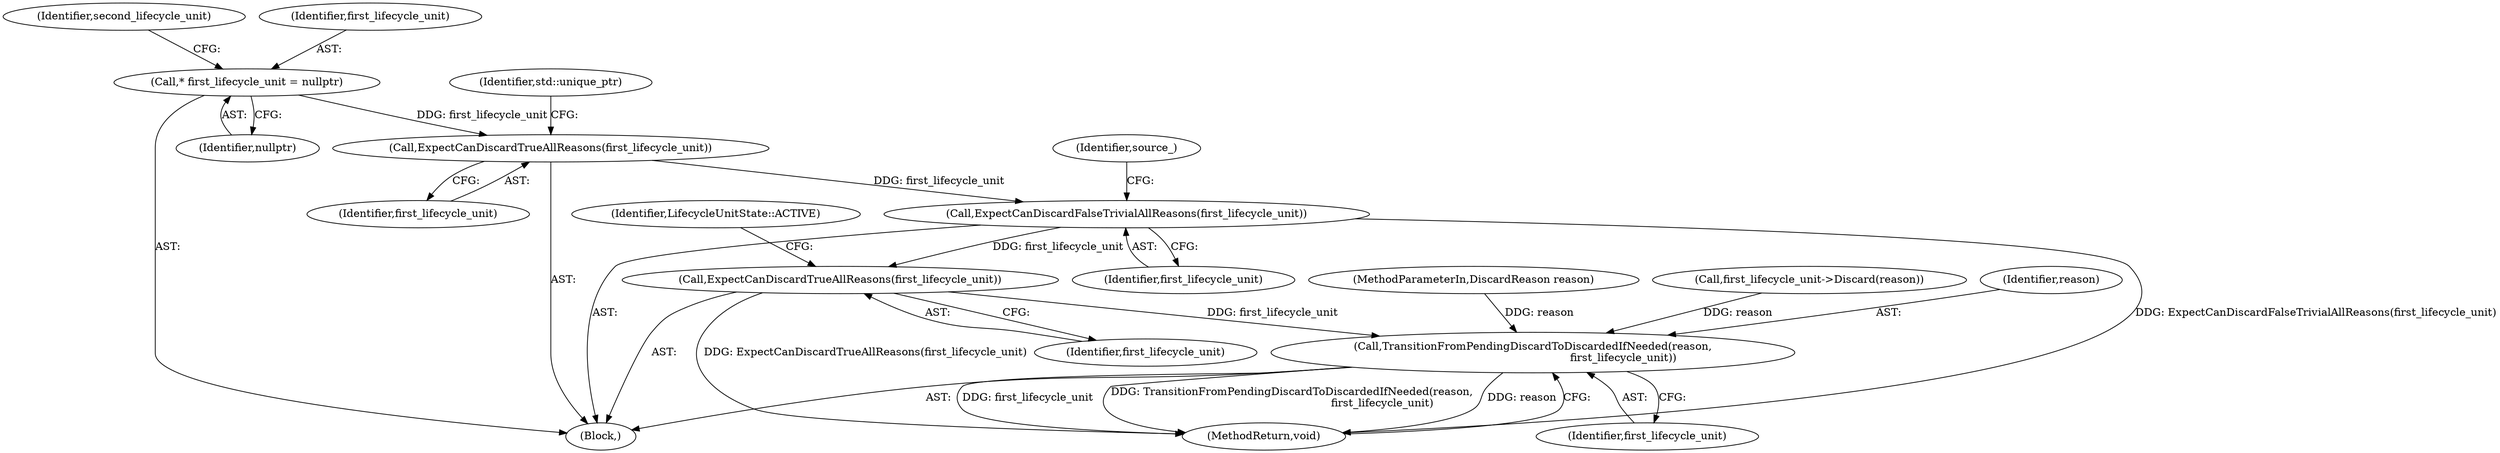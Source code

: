digraph "0_Chrome_7394cf6f43d7a86630d3eb1c728fd63c621b5530_7@pointer" {
"1000129" [label="(Call,ExpectCanDiscardFalseTrivialAllReasons(first_lifecycle_unit))"];
"1000119" [label="(Call,ExpectCanDiscardTrueAllReasons(first_lifecycle_unit))"];
"1000106" [label="(Call,* first_lifecycle_unit = nullptr)"];
"1000142" [label="(Call,ExpectCanDiscardTrueAllReasons(first_lifecycle_unit))"];
"1000152" [label="(Call,TransitionFromPendingDiscardToDiscardedIfNeeded(reason,\n                                                     first_lifecycle_unit))"];
"1000152" [label="(Call,TransitionFromPendingDiscardToDiscardedIfNeeded(reason,\n                                                     first_lifecycle_unit))"];
"1000106" [label="(Call,* first_lifecycle_unit = nullptr)"];
"1000111" [label="(Identifier,second_lifecycle_unit)"];
"1000130" [label="(Identifier,first_lifecycle_unit)"];
"1000123" [label="(Identifier,std::unique_ptr)"];
"1000104" [label="(Block,)"];
"1000134" [label="(Identifier,source_)"];
"1000156" [label="(MethodReturn,void)"];
"1000147" [label="(Call,first_lifecycle_unit->Discard(reason))"];
"1000143" [label="(Identifier,first_lifecycle_unit)"];
"1000108" [label="(Identifier,nullptr)"];
"1000107" [label="(Identifier,first_lifecycle_unit)"];
"1000154" [label="(Identifier,first_lifecycle_unit)"];
"1000129" [label="(Call,ExpectCanDiscardFalseTrivialAllReasons(first_lifecycle_unit))"];
"1000120" [label="(Identifier,first_lifecycle_unit)"];
"1000153" [label="(Identifier,reason)"];
"1000119" [label="(Call,ExpectCanDiscardTrueAllReasons(first_lifecycle_unit))"];
"1000103" [label="(MethodParameterIn,DiscardReason reason)"];
"1000142" [label="(Call,ExpectCanDiscardTrueAllReasons(first_lifecycle_unit))"];
"1000145" [label="(Identifier,LifecycleUnitState::ACTIVE)"];
"1000129" -> "1000104"  [label="AST: "];
"1000129" -> "1000130"  [label="CFG: "];
"1000130" -> "1000129"  [label="AST: "];
"1000134" -> "1000129"  [label="CFG: "];
"1000129" -> "1000156"  [label="DDG: ExpectCanDiscardFalseTrivialAllReasons(first_lifecycle_unit)"];
"1000119" -> "1000129"  [label="DDG: first_lifecycle_unit"];
"1000129" -> "1000142"  [label="DDG: first_lifecycle_unit"];
"1000119" -> "1000104"  [label="AST: "];
"1000119" -> "1000120"  [label="CFG: "];
"1000120" -> "1000119"  [label="AST: "];
"1000123" -> "1000119"  [label="CFG: "];
"1000106" -> "1000119"  [label="DDG: first_lifecycle_unit"];
"1000106" -> "1000104"  [label="AST: "];
"1000106" -> "1000108"  [label="CFG: "];
"1000107" -> "1000106"  [label="AST: "];
"1000108" -> "1000106"  [label="AST: "];
"1000111" -> "1000106"  [label="CFG: "];
"1000142" -> "1000104"  [label="AST: "];
"1000142" -> "1000143"  [label="CFG: "];
"1000143" -> "1000142"  [label="AST: "];
"1000145" -> "1000142"  [label="CFG: "];
"1000142" -> "1000156"  [label="DDG: ExpectCanDiscardTrueAllReasons(first_lifecycle_unit)"];
"1000142" -> "1000152"  [label="DDG: first_lifecycle_unit"];
"1000152" -> "1000104"  [label="AST: "];
"1000152" -> "1000154"  [label="CFG: "];
"1000153" -> "1000152"  [label="AST: "];
"1000154" -> "1000152"  [label="AST: "];
"1000156" -> "1000152"  [label="CFG: "];
"1000152" -> "1000156"  [label="DDG: first_lifecycle_unit"];
"1000152" -> "1000156"  [label="DDG: TransitionFromPendingDiscardToDiscardedIfNeeded(reason,\n                                                     first_lifecycle_unit)"];
"1000152" -> "1000156"  [label="DDG: reason"];
"1000147" -> "1000152"  [label="DDG: reason"];
"1000103" -> "1000152"  [label="DDG: reason"];
}
